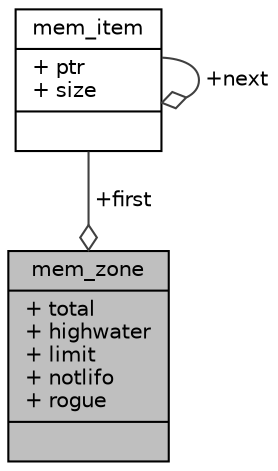 digraph "mem_zone"
{
  edge [fontname="Helvetica",fontsize="10",labelfontname="Helvetica",labelfontsize="10"];
  node [fontname="Helvetica",fontsize="10",shape=record];
  Node1 [label="{mem_zone\n|+ total\l+ highwater\l+ limit\l+ notlifo\l+ rogue\l|}",height=0.2,width=0.4,color="black", fillcolor="grey75", style="filled", fontcolor="black"];
  Node2 -> Node1 [color="grey25",fontsize="10",style="solid",label=" +first" ,arrowhead="odiamond",fontname="Helvetica"];
  Node2 [label="{mem_item\n|+ ptr\l+ size\l|}",height=0.2,width=0.4,color="black", fillcolor="white", style="filled",URL="$infcover_8c.html#structmem__item"];
  Node2 -> Node2 [color="grey25",fontsize="10",style="solid",label=" +next" ,arrowhead="odiamond",fontname="Helvetica"];
}
